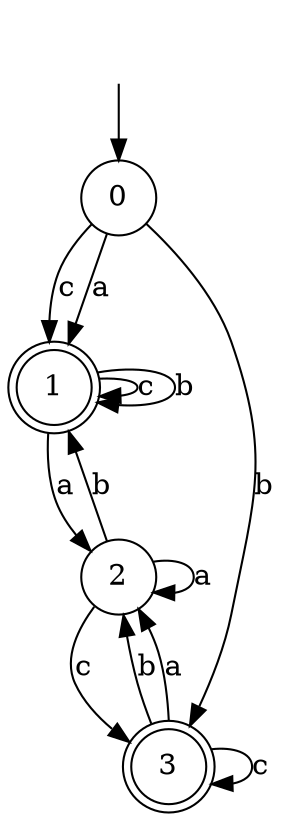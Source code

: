 digraph g {
__start [label=""shape=none]
	0[shape="circle" label="0"]
	1[shape="doublecircle" label="1"]
	2[shape="circle" label="2"]
	3[shape="doublecircle" label="3"]
__start -> 0
	0->1 [label="c"]
	0->3 [label="b"]
	0->1 [label="a"]
	1->1 [label="c"]
	1->1 [label="b"]
	1->2 [label="a"]
	2->3 [label="c"]
	2->1 [label="b"]
	2->2 [label="a"]
	3->3 [label="c"]
	3->2 [label="b"]
	3->2 [label="a"]
}